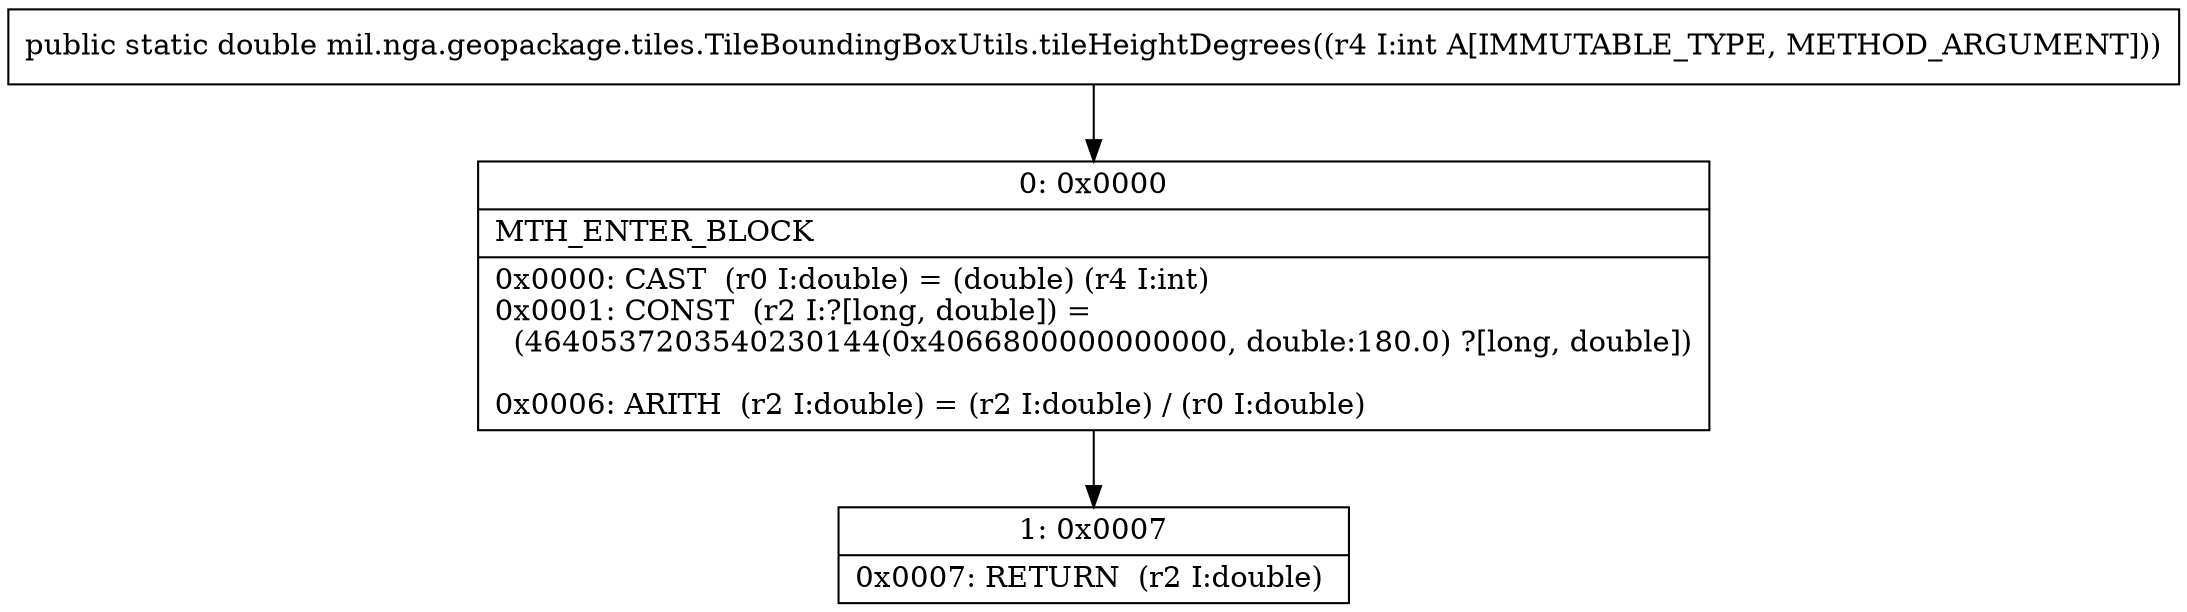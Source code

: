 digraph "CFG formil.nga.geopackage.tiles.TileBoundingBoxUtils.tileHeightDegrees(I)D" {
Node_0 [shape=record,label="{0\:\ 0x0000|MTH_ENTER_BLOCK\l|0x0000: CAST  (r0 I:double) = (double) (r4 I:int) \l0x0001: CONST  (r2 I:?[long, double]) = \l  (4640537203540230144(0x4066800000000000, double:180.0) ?[long, double])\l \l0x0006: ARITH  (r2 I:double) = (r2 I:double) \/ (r0 I:double) \l}"];
Node_1 [shape=record,label="{1\:\ 0x0007|0x0007: RETURN  (r2 I:double) \l}"];
MethodNode[shape=record,label="{public static double mil.nga.geopackage.tiles.TileBoundingBoxUtils.tileHeightDegrees((r4 I:int A[IMMUTABLE_TYPE, METHOD_ARGUMENT])) }"];
MethodNode -> Node_0;
Node_0 -> Node_1;
}

